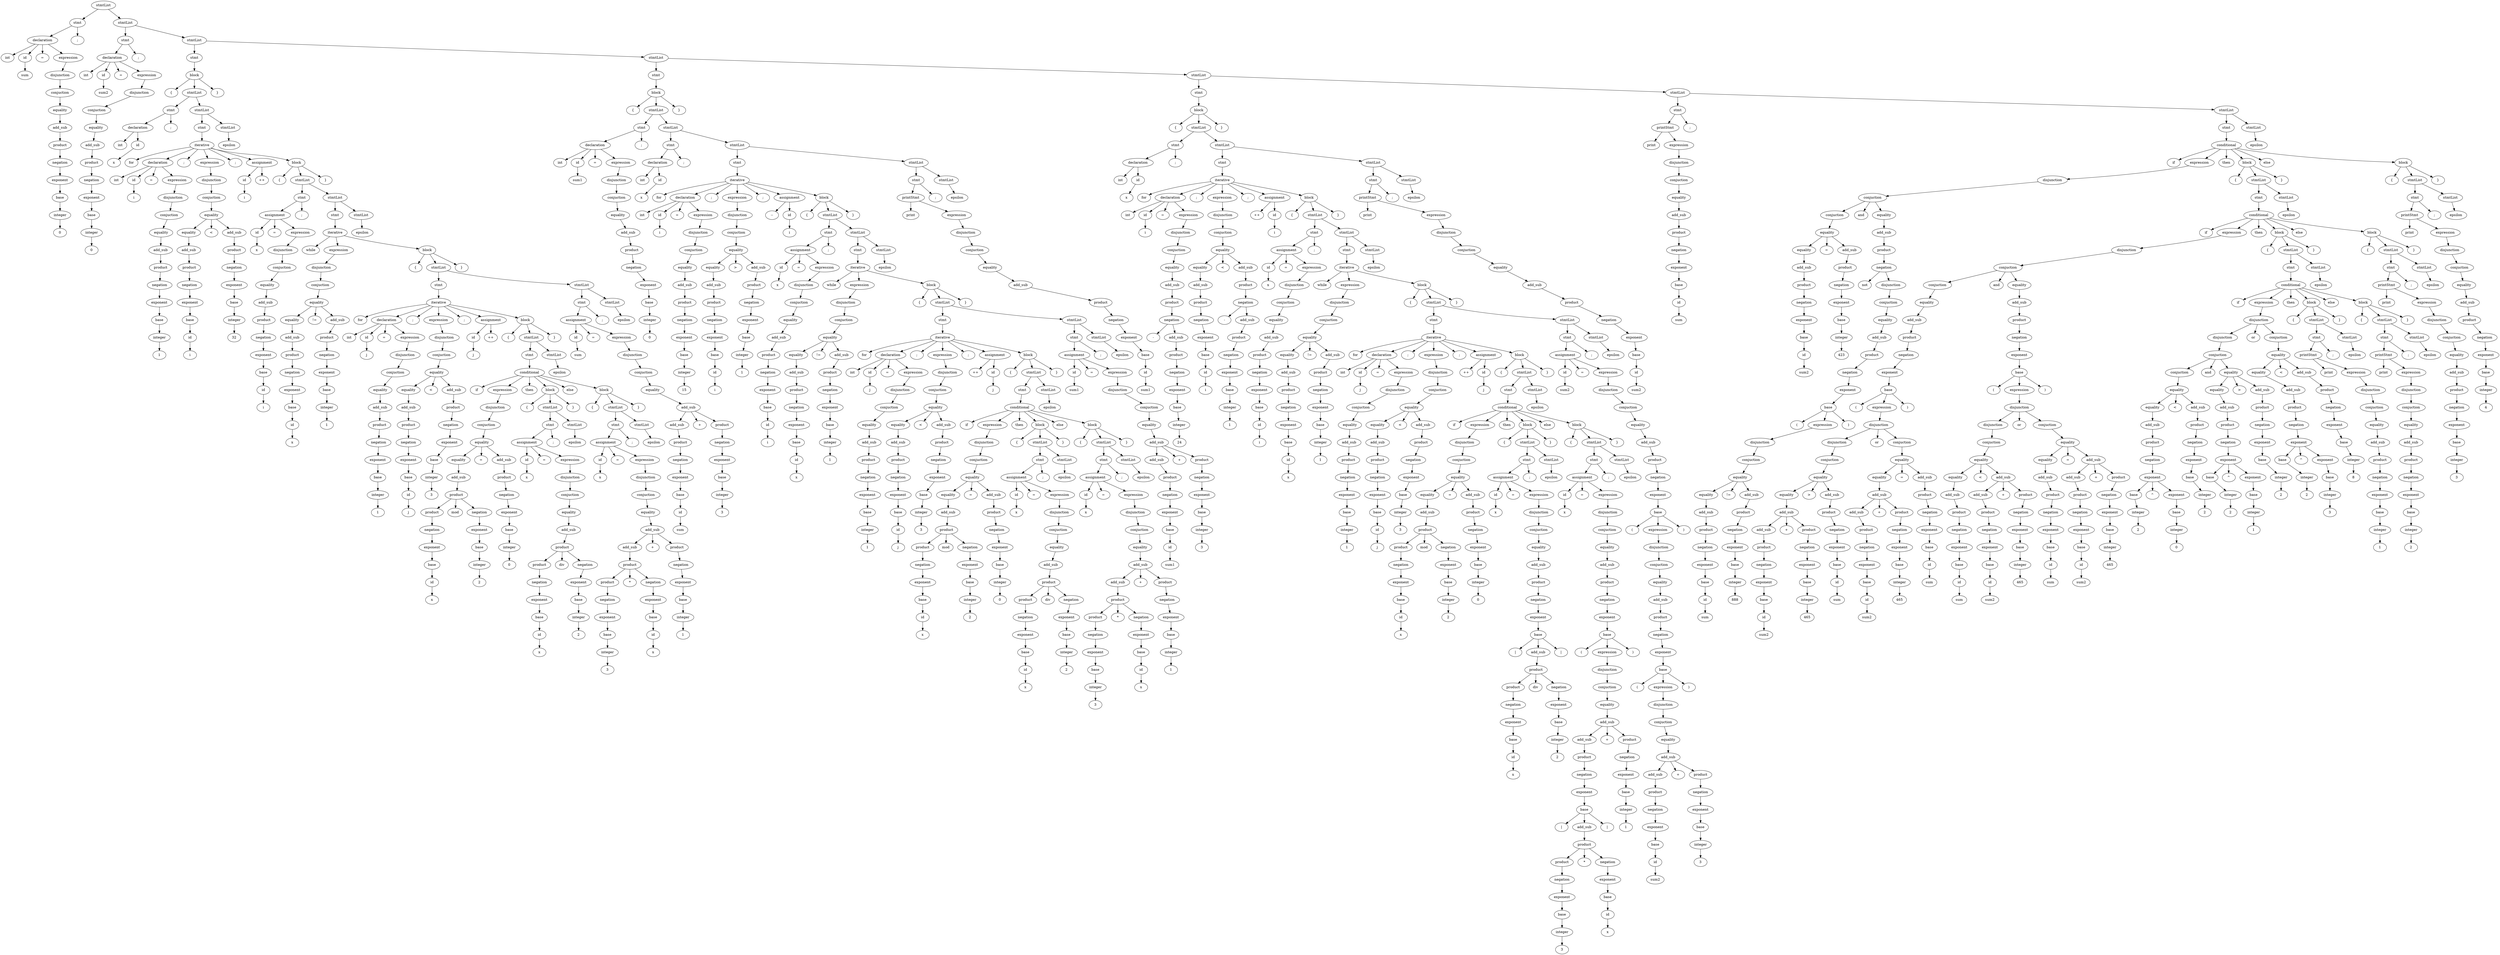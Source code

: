 
digraph "three_x_plus_1"
{
struct1 [label="stmtList"]
struct2 [label="stmt"]
struct3 [label="declaration"]
struct4 [label="int"]
struct3->struct4
struct5 [label="id"]
struct6 [label="sum"]
struct5->struct6
struct3->struct5
struct7 [label="="]
struct3->struct7
struct8 [label="expression"]
struct9 [label="disjunction"]
struct10 [label="conjuction"]
struct11 [label="equality"]
struct12 [label="add_sub"]
struct13 [label="product"]
struct14 [label="negation"]
struct15 [label="exponent"]
struct16 [label="base"]
struct17 [label="integer"]
struct18 [label="0"]
struct17->struct18
struct16->struct17
struct15->struct16
struct14->struct15
struct13->struct14
struct12->struct13
struct11->struct12
struct10->struct11
struct9->struct10
struct8->struct9
struct3->struct8
struct2->struct3
struct19 [label=";"]
struct2->struct19
struct1->struct2
struct20 [label="stmtList"]
struct21 [label="stmt"]
struct22 [label="declaration"]
struct23 [label="int"]
struct22->struct23
struct24 [label="id"]
struct25 [label="sum2"]
struct24->struct25
struct22->struct24
struct26 [label="="]
struct22->struct26
struct27 [label="expression"]
struct28 [label="disjunction"]
struct29 [label="conjuction"]
struct30 [label="equality"]
struct31 [label="add_sub"]
struct32 [label="product"]
struct33 [label="negation"]
struct34 [label="exponent"]
struct35 [label="base"]
struct36 [label="integer"]
struct37 [label="0"]
struct36->struct37
struct35->struct36
struct34->struct35
struct33->struct34
struct32->struct33
struct31->struct32
struct30->struct31
struct29->struct30
struct28->struct29
struct27->struct28
struct22->struct27
struct21->struct22
struct38 [label=";"]
struct21->struct38
struct20->struct21
struct39 [label="stmtList"]
struct40 [label="stmt"]
struct41 [label="block"]
struct42 [label="{"]
struct41->struct42
struct43 [label="stmtList"]
struct44 [label="stmt"]
struct45 [label="declaration"]
struct46 [label="int"]
struct45->struct46
struct47 [label="id"]
struct48 [label="x"]
struct47->struct48
struct45->struct47
struct44->struct45
struct49 [label=";"]
struct44->struct49
struct43->struct44
struct50 [label="stmtList"]
struct51 [label="stmt"]
struct52 [label="iterative"]
struct53 [label="for"]
struct52->struct53
struct54 [label="declaration"]
struct55 [label="int"]
struct54->struct55
struct56 [label="id"]
struct57 [label="i"]
struct56->struct57
struct54->struct56
struct58 [label="="]
struct54->struct58
struct59 [label="expression"]
struct60 [label="disjunction"]
struct61 [label="conjuction"]
struct62 [label="equality"]
struct63 [label="add_sub"]
struct64 [label="product"]
struct65 [label="negation"]
struct66 [label="exponent"]
struct67 [label="base"]
struct68 [label="integer"]
struct69 [label="1"]
struct68->struct69
struct67->struct68
struct66->struct67
struct65->struct66
struct64->struct65
struct63->struct64
struct62->struct63
struct61->struct62
struct60->struct61
struct59->struct60
struct54->struct59
struct52->struct54
struct70 [label=";"]
struct52->struct70
struct71 [label="expression"]
struct72 [label="disjunction"]
struct73 [label="conjuction"]
struct74 [label="equality"]
struct75 [label="equality"]
struct76 [label="add_sub"]
struct77 [label="product"]
struct78 [label="negation"]
struct79 [label="exponent"]
struct80 [label="base"]
struct81 [label="id"]
struct82 [label="i"]
struct81->struct82
struct80->struct81
struct79->struct80
struct78->struct79
struct77->struct78
struct76->struct77
struct75->struct76
struct74->struct75
struct83 [label="<"]
struct74->struct83
struct84 [label="add_sub"]
struct85 [label="product"]
struct86 [label="negation"]
struct87 [label="exponent"]
struct88 [label="base"]
struct89 [label="integer"]
struct90 [label="32"]
struct89->struct90
struct88->struct89
struct87->struct88
struct86->struct87
struct85->struct86
struct84->struct85
struct74->struct84
struct73->struct74
struct72->struct73
struct71->struct72
struct52->struct71
struct91 [label=";"]
struct52->struct91
struct92 [label="assignment"]
struct93 [label="id"]
struct94 [label="i"]
struct93->struct94
struct92->struct93
struct95 [label="++"]
struct92->struct95
struct52->struct92
struct96 [label="block"]
struct97 [label="{"]
struct96->struct97
struct98 [label="stmtList"]
struct99 [label="stmt"]
struct100 [label="assignment"]
struct101 [label="id"]
struct102 [label="x"]
struct101->struct102
struct100->struct101
struct103 [label="="]
struct100->struct103
struct104 [label="expression"]
struct105 [label="disjunction"]
struct106 [label="conjuction"]
struct107 [label="equality"]
struct108 [label="add_sub"]
struct109 [label="product"]
struct110 [label="negation"]
struct111 [label="exponent"]
struct112 [label="base"]
struct113 [label="id"]
struct114 [label="i"]
struct113->struct114
struct112->struct113
struct111->struct112
struct110->struct111
struct109->struct110
struct108->struct109
struct107->struct108
struct106->struct107
struct105->struct106
struct104->struct105
struct100->struct104
struct99->struct100
struct115 [label=";"]
struct99->struct115
struct98->struct99
struct116 [label="stmtList"]
struct117 [label="stmt"]
struct118 [label="iterative"]
struct119 [label="while"]
struct118->struct119
struct120 [label="expression"]
struct121 [label="disjunction"]
struct122 [label="conjuction"]
struct123 [label="equality"]
struct124 [label="equality"]
struct125 [label="add_sub"]
struct126 [label="product"]
struct127 [label="negation"]
struct128 [label="exponent"]
struct129 [label="base"]
struct130 [label="id"]
struct131 [label="x"]
struct130->struct131
struct129->struct130
struct128->struct129
struct127->struct128
struct126->struct127
struct125->struct126
struct124->struct125
struct123->struct124
struct132 [label="!="]
struct123->struct132
struct133 [label="add_sub"]
struct134 [label="product"]
struct135 [label="negation"]
struct136 [label="exponent"]
struct137 [label="base"]
struct138 [label="integer"]
struct139 [label="1"]
struct138->struct139
struct137->struct138
struct136->struct137
struct135->struct136
struct134->struct135
struct133->struct134
struct123->struct133
struct122->struct123
struct121->struct122
struct120->struct121
struct118->struct120
struct140 [label="block"]
struct141 [label="{"]
struct140->struct141
struct142 [label="stmtList"]
struct143 [label="stmt"]
struct144 [label="iterative"]
struct145 [label="for"]
struct144->struct145
struct146 [label="declaration"]
struct147 [label="int"]
struct146->struct147
struct148 [label="id"]
struct149 [label="j"]
struct148->struct149
struct146->struct148
struct150 [label="="]
struct146->struct150
struct151 [label="expression"]
struct152 [label="disjunction"]
struct153 [label="conjuction"]
struct154 [label="equality"]
struct155 [label="add_sub"]
struct156 [label="product"]
struct157 [label="negation"]
struct158 [label="exponent"]
struct159 [label="base"]
struct160 [label="integer"]
struct161 [label="1"]
struct160->struct161
struct159->struct160
struct158->struct159
struct157->struct158
struct156->struct157
struct155->struct156
struct154->struct155
struct153->struct154
struct152->struct153
struct151->struct152
struct146->struct151
struct144->struct146
struct162 [label=";"]
struct144->struct162
struct163 [label="expression"]
struct164 [label="disjunction"]
struct165 [label="conjuction"]
struct166 [label="equality"]
struct167 [label="equality"]
struct168 [label="add_sub"]
struct169 [label="product"]
struct170 [label="negation"]
struct171 [label="exponent"]
struct172 [label="base"]
struct173 [label="id"]
struct174 [label="j"]
struct173->struct174
struct172->struct173
struct171->struct172
struct170->struct171
struct169->struct170
struct168->struct169
struct167->struct168
struct166->struct167
struct175 [label="<"]
struct166->struct175
struct176 [label="add_sub"]
struct177 [label="product"]
struct178 [label="negation"]
struct179 [label="exponent"]
struct180 [label="base"]
struct181 [label="integer"]
struct182 [label="3"]
struct181->struct182
struct180->struct181
struct179->struct180
struct178->struct179
struct177->struct178
struct176->struct177
struct166->struct176
struct165->struct166
struct164->struct165
struct163->struct164
struct144->struct163
struct183 [label=";"]
struct144->struct183
struct184 [label="assignment"]
struct185 [label="id"]
struct186 [label="j"]
struct185->struct186
struct184->struct185
struct187 [label="++"]
struct184->struct187
struct144->struct184
struct188 [label="block"]
struct189 [label="{"]
struct188->struct189
struct190 [label="stmtList"]
struct191 [label="stmt"]
struct192 [label="conditional"]
struct193 [label="if"]
struct192->struct193
struct194 [label="expression"]
struct195 [label="disjunction"]
struct196 [label="conjuction"]
struct197 [label="equality"]
struct198 [label="equality"]
struct199 [label="add_sub"]
struct200 [label="product"]
struct201 [label="product"]
struct202 [label="negation"]
struct203 [label="exponent"]
struct204 [label="base"]
struct205 [label="id"]
struct206 [label="x"]
struct205->struct206
struct204->struct205
struct203->struct204
struct202->struct203
struct201->struct202
struct200->struct201
struct207 [label="mod"]
struct200->struct207
struct208 [label="negation"]
struct209 [label="exponent"]
struct210 [label="base"]
struct211 [label="integer"]
struct212 [label="2"]
struct211->struct212
struct210->struct211
struct209->struct210
struct208->struct209
struct200->struct208
struct199->struct200
struct198->struct199
struct197->struct198
struct213 [label="="]
struct197->struct213
struct214 [label="add_sub"]
struct215 [label="product"]
struct216 [label="negation"]
struct217 [label="exponent"]
struct218 [label="base"]
struct219 [label="integer"]
struct220 [label="0"]
struct219->struct220
struct218->struct219
struct217->struct218
struct216->struct217
struct215->struct216
struct214->struct215
struct197->struct214
struct196->struct197
struct195->struct196
struct194->struct195
struct192->struct194
struct221 [label="then"]
struct192->struct221
struct222 [label="block"]
struct223 [label="{"]
struct222->struct223
struct224 [label="stmtList"]
struct225 [label="stmt"]
struct226 [label="assignment"]
struct227 [label="id"]
struct228 [label="x"]
struct227->struct228
struct226->struct227
struct229 [label="="]
struct226->struct229
struct230 [label="expression"]
struct231 [label="disjunction"]
struct232 [label="conjuction"]
struct233 [label="equality"]
struct234 [label="add_sub"]
struct235 [label="product"]
struct236 [label="product"]
struct237 [label="negation"]
struct238 [label="exponent"]
struct239 [label="base"]
struct240 [label="id"]
struct241 [label="x"]
struct240->struct241
struct239->struct240
struct238->struct239
struct237->struct238
struct236->struct237
struct235->struct236
struct242 [label="div"]
struct235->struct242
struct243 [label="negation"]
struct244 [label="exponent"]
struct245 [label="base"]
struct246 [label="integer"]
struct247 [label="2"]
struct246->struct247
struct245->struct246
struct244->struct245
struct243->struct244
struct235->struct243
struct234->struct235
struct233->struct234
struct232->struct233
struct231->struct232
struct230->struct231
struct226->struct230
struct225->struct226
struct248 [label=";"]
struct225->struct248
struct224->struct225
struct249 [label="stmtList"]
struct250 [label="epsilon"]
struct249->struct250
struct224->struct249
struct222->struct224
struct251 [label="}"]
struct222->struct251
struct192->struct222
struct252 [label="else"]
struct192->struct252
struct253 [label="block"]
struct254 [label="{"]
struct253->struct254
struct255 [label="stmtList"]
struct256 [label="stmt"]
struct257 [label="assignment"]
struct258 [label="id"]
struct259 [label="x"]
struct258->struct259
struct257->struct258
struct260 [label="="]
struct257->struct260
struct261 [label="expression"]
struct262 [label="disjunction"]
struct263 [label="conjuction"]
struct264 [label="equality"]
struct265 [label="add_sub"]
struct266 [label="add_sub"]
struct267 [label="product"]
struct268 [label="product"]
struct269 [label="negation"]
struct270 [label="exponent"]
struct271 [label="base"]
struct272 [label="integer"]
struct273 [label="3"]
struct272->struct273
struct271->struct272
struct270->struct271
struct269->struct270
struct268->struct269
struct267->struct268
struct274 [label="*"]
struct267->struct274
struct275 [label="negation"]
struct276 [label="exponent"]
struct277 [label="base"]
struct278 [label="id"]
struct279 [label="x"]
struct278->struct279
struct277->struct278
struct276->struct277
struct275->struct276
struct267->struct275
struct266->struct267
struct265->struct266
struct280 [label="+"]
struct265->struct280
struct281 [label="product"]
struct282 [label="negation"]
struct283 [label="exponent"]
struct284 [label="base"]
struct285 [label="integer"]
struct286 [label="1"]
struct285->struct286
struct284->struct285
struct283->struct284
struct282->struct283
struct281->struct282
struct265->struct281
struct264->struct265
struct263->struct264
struct262->struct263
struct261->struct262
struct257->struct261
struct256->struct257
struct287 [label=";"]
struct256->struct287
struct255->struct256
struct288 [label="stmtList"]
struct289 [label="epsilon"]
struct288->struct289
struct255->struct288
struct253->struct255
struct290 [label="}"]
struct253->struct290
struct192->struct253
struct191->struct192
struct190->struct191
struct291 [label="stmtList"]
struct292 [label="epsilon"]
struct291->struct292
struct190->struct291
struct188->struct190
struct293 [label="}"]
struct188->struct293
struct144->struct188
struct143->struct144
struct142->struct143
struct294 [label="stmtList"]
struct295 [label="stmt"]
struct296 [label="assignment"]
struct297 [label="id"]
struct298 [label="sum"]
struct297->struct298
struct296->struct297
struct299 [label="="]
struct296->struct299
struct300 [label="expression"]
struct301 [label="disjunction"]
struct302 [label="conjuction"]
struct303 [label="equality"]
struct304 [label="add_sub"]
struct305 [label="add_sub"]
struct306 [label="product"]
struct307 [label="negation"]
struct308 [label="exponent"]
struct309 [label="base"]
struct310 [label="id"]
struct311 [label="sum"]
struct310->struct311
struct309->struct310
struct308->struct309
struct307->struct308
struct306->struct307
struct305->struct306
struct304->struct305
struct312 [label="+"]
struct304->struct312
struct313 [label="product"]
struct314 [label="negation"]
struct315 [label="exponent"]
struct316 [label="base"]
struct317 [label="integer"]
struct318 [label="3"]
struct317->struct318
struct316->struct317
struct315->struct316
struct314->struct315
struct313->struct314
struct304->struct313
struct303->struct304
struct302->struct303
struct301->struct302
struct300->struct301
struct296->struct300
struct295->struct296
struct319 [label=";"]
struct295->struct319
struct294->struct295
struct320 [label="stmtList"]
struct321 [label="epsilon"]
struct320->struct321
struct294->struct320
struct142->struct294
struct140->struct142
struct322 [label="}"]
struct140->struct322
struct118->struct140
struct117->struct118
struct116->struct117
struct323 [label="stmtList"]
struct324 [label="epsilon"]
struct323->struct324
struct116->struct323
struct98->struct116
struct96->struct98
struct325 [label="}"]
struct96->struct325
struct52->struct96
struct51->struct52
struct50->struct51
struct326 [label="stmtList"]
struct327 [label="epsilon"]
struct326->struct327
struct50->struct326
struct43->struct50
struct41->struct43
struct328 [label="}"]
struct41->struct328
struct40->struct41
struct39->struct40
struct329 [label="stmtList"]
struct330 [label="stmt"]
struct331 [label="block"]
struct332 [label="{"]
struct331->struct332
struct333 [label="stmtList"]
struct334 [label="stmt"]
struct335 [label="declaration"]
struct336 [label="int"]
struct335->struct336
struct337 [label="id"]
struct338 [label="sum1"]
struct337->struct338
struct335->struct337
struct339 [label="="]
struct335->struct339
struct340 [label="expression"]
struct341 [label="disjunction"]
struct342 [label="conjuction"]
struct343 [label="equality"]
struct344 [label="add_sub"]
struct345 [label="product"]
struct346 [label="negation"]
struct347 [label="exponent"]
struct348 [label="base"]
struct349 [label="integer"]
struct350 [label="0"]
struct349->struct350
struct348->struct349
struct347->struct348
struct346->struct347
struct345->struct346
struct344->struct345
struct343->struct344
struct342->struct343
struct341->struct342
struct340->struct341
struct335->struct340
struct334->struct335
struct351 [label=";"]
struct334->struct351
struct333->struct334
struct352 [label="stmtList"]
struct353 [label="stmt"]
struct354 [label="declaration"]
struct355 [label="int"]
struct354->struct355
struct356 [label="id"]
struct357 [label="x"]
struct356->struct357
struct354->struct356
struct353->struct354
struct358 [label=";"]
struct353->struct358
struct352->struct353
struct359 [label="stmtList"]
struct360 [label="stmt"]
struct361 [label="iterative"]
struct362 [label="for"]
struct361->struct362
struct363 [label="declaration"]
struct364 [label="int"]
struct363->struct364
struct365 [label="id"]
struct366 [label="i"]
struct365->struct366
struct363->struct365
struct367 [label="="]
struct363->struct367
struct368 [label="expression"]
struct369 [label="disjunction"]
struct370 [label="conjuction"]
struct371 [label="equality"]
struct372 [label="add_sub"]
struct373 [label="product"]
struct374 [label="negation"]
struct375 [label="exponent"]
struct376 [label="base"]
struct377 [label="integer"]
struct378 [label="15"]
struct377->struct378
struct376->struct377
struct375->struct376
struct374->struct375
struct373->struct374
struct372->struct373
struct371->struct372
struct370->struct371
struct369->struct370
struct368->struct369
struct363->struct368
struct361->struct363
struct379 [label=";"]
struct361->struct379
struct380 [label="expression"]
struct381 [label="disjunction"]
struct382 [label="conjuction"]
struct383 [label="equality"]
struct384 [label="equality"]
struct385 [label="add_sub"]
struct386 [label="product"]
struct387 [label="negation"]
struct388 [label="exponent"]
struct389 [label="base"]
struct390 [label="id"]
struct391 [label="i"]
struct390->struct391
struct389->struct390
struct388->struct389
struct387->struct388
struct386->struct387
struct385->struct386
struct384->struct385
struct383->struct384
struct392 [label=">"]
struct383->struct392
struct393 [label="add_sub"]
struct394 [label="product"]
struct395 [label="negation"]
struct396 [label="exponent"]
struct397 [label="base"]
struct398 [label="integer"]
struct399 [label="1"]
struct398->struct399
struct397->struct398
struct396->struct397
struct395->struct396
struct394->struct395
struct393->struct394
struct383->struct393
struct382->struct383
struct381->struct382
struct380->struct381
struct361->struct380
struct400 [label=";"]
struct361->struct400
struct401 [label="assignment"]
struct402 [label="--"]
struct401->struct402
struct403 [label="id"]
struct404 [label="i"]
struct403->struct404
struct401->struct403
struct361->struct401
struct405 [label="block"]
struct406 [label="{"]
struct405->struct406
struct407 [label="stmtList"]
struct408 [label="stmt"]
struct409 [label="assignment"]
struct410 [label="id"]
struct411 [label="x"]
struct410->struct411
struct409->struct410
struct412 [label="="]
struct409->struct412
struct413 [label="expression"]
struct414 [label="disjunction"]
struct415 [label="conjuction"]
struct416 [label="equality"]
struct417 [label="add_sub"]
struct418 [label="product"]
struct419 [label="negation"]
struct420 [label="exponent"]
struct421 [label="base"]
struct422 [label="id"]
struct423 [label="i"]
struct422->struct423
struct421->struct422
struct420->struct421
struct419->struct420
struct418->struct419
struct417->struct418
struct416->struct417
struct415->struct416
struct414->struct415
struct413->struct414
struct409->struct413
struct408->struct409
struct424 [label=";"]
struct408->struct424
struct407->struct408
struct425 [label="stmtList"]
struct426 [label="stmt"]
struct427 [label="iterative"]
struct428 [label="while"]
struct427->struct428
struct429 [label="expression"]
struct430 [label="disjunction"]
struct431 [label="conjuction"]
struct432 [label="equality"]
struct433 [label="equality"]
struct434 [label="add_sub"]
struct435 [label="product"]
struct436 [label="negation"]
struct437 [label="exponent"]
struct438 [label="base"]
struct439 [label="id"]
struct440 [label="x"]
struct439->struct440
struct438->struct439
struct437->struct438
struct436->struct437
struct435->struct436
struct434->struct435
struct433->struct434
struct432->struct433
struct441 [label="!="]
struct432->struct441
struct442 [label="add_sub"]
struct443 [label="product"]
struct444 [label="negation"]
struct445 [label="exponent"]
struct446 [label="base"]
struct447 [label="integer"]
struct448 [label="1"]
struct447->struct448
struct446->struct447
struct445->struct446
struct444->struct445
struct443->struct444
struct442->struct443
struct432->struct442
struct431->struct432
struct430->struct431
struct429->struct430
struct427->struct429
struct449 [label="block"]
struct450 [label="{"]
struct449->struct450
struct451 [label="stmtList"]
struct452 [label="stmt"]
struct453 [label="iterative"]
struct454 [label="for"]
struct453->struct454
struct455 [label="declaration"]
struct456 [label="int"]
struct455->struct456
struct457 [label="id"]
struct458 [label="j"]
struct457->struct458
struct455->struct457
struct459 [label="="]
struct455->struct459
struct460 [label="expression"]
struct461 [label="disjunction"]
struct462 [label="conjuction"]
struct463 [label="equality"]
struct464 [label="add_sub"]
struct465 [label="product"]
struct466 [label="negation"]
struct467 [label="exponent"]
struct468 [label="base"]
struct469 [label="integer"]
struct470 [label="1"]
struct469->struct470
struct468->struct469
struct467->struct468
struct466->struct467
struct465->struct466
struct464->struct465
struct463->struct464
struct462->struct463
struct461->struct462
struct460->struct461
struct455->struct460
struct453->struct455
struct471 [label=";"]
struct453->struct471
struct472 [label="expression"]
struct473 [label="disjunction"]
struct474 [label="conjuction"]
struct475 [label="equality"]
struct476 [label="equality"]
struct477 [label="add_sub"]
struct478 [label="product"]
struct479 [label="negation"]
struct480 [label="exponent"]
struct481 [label="base"]
struct482 [label="id"]
struct483 [label="j"]
struct482->struct483
struct481->struct482
struct480->struct481
struct479->struct480
struct478->struct479
struct477->struct478
struct476->struct477
struct475->struct476
struct484 [label="<"]
struct475->struct484
struct485 [label="add_sub"]
struct486 [label="product"]
struct487 [label="negation"]
struct488 [label="exponent"]
struct489 [label="base"]
struct490 [label="integer"]
struct491 [label="3"]
struct490->struct491
struct489->struct490
struct488->struct489
struct487->struct488
struct486->struct487
struct485->struct486
struct475->struct485
struct474->struct475
struct473->struct474
struct472->struct473
struct453->struct472
struct492 [label=";"]
struct453->struct492
struct493 [label="assignment"]
struct494 [label="++"]
struct493->struct494
struct495 [label="id"]
struct496 [label="j"]
struct495->struct496
struct493->struct495
struct453->struct493
struct497 [label="block"]
struct498 [label="{"]
struct497->struct498
struct499 [label="stmtList"]
struct500 [label="stmt"]
struct501 [label="conditional"]
struct502 [label="if"]
struct501->struct502
struct503 [label="expression"]
struct504 [label="disjunction"]
struct505 [label="conjuction"]
struct506 [label="equality"]
struct507 [label="equality"]
struct508 [label="add_sub"]
struct509 [label="product"]
struct510 [label="product"]
struct511 [label="negation"]
struct512 [label="exponent"]
struct513 [label="base"]
struct514 [label="id"]
struct515 [label="x"]
struct514->struct515
struct513->struct514
struct512->struct513
struct511->struct512
struct510->struct511
struct509->struct510
struct516 [label="mod"]
struct509->struct516
struct517 [label="negation"]
struct518 [label="exponent"]
struct519 [label="base"]
struct520 [label="integer"]
struct521 [label="2"]
struct520->struct521
struct519->struct520
struct518->struct519
struct517->struct518
struct509->struct517
struct508->struct509
struct507->struct508
struct506->struct507
struct522 [label="="]
struct506->struct522
struct523 [label="add_sub"]
struct524 [label="product"]
struct525 [label="negation"]
struct526 [label="exponent"]
struct527 [label="base"]
struct528 [label="integer"]
struct529 [label="0"]
struct528->struct529
struct527->struct528
struct526->struct527
struct525->struct526
struct524->struct525
struct523->struct524
struct506->struct523
struct505->struct506
struct504->struct505
struct503->struct504
struct501->struct503
struct530 [label="then"]
struct501->struct530
struct531 [label="block"]
struct532 [label="{"]
struct531->struct532
struct533 [label="stmtList"]
struct534 [label="stmt"]
struct535 [label="assignment"]
struct536 [label="id"]
struct537 [label="x"]
struct536->struct537
struct535->struct536
struct538 [label="="]
struct535->struct538
struct539 [label="expression"]
struct540 [label="disjunction"]
struct541 [label="conjuction"]
struct542 [label="equality"]
struct543 [label="add_sub"]
struct544 [label="product"]
struct545 [label="product"]
struct546 [label="negation"]
struct547 [label="exponent"]
struct548 [label="base"]
struct549 [label="id"]
struct550 [label="x"]
struct549->struct550
struct548->struct549
struct547->struct548
struct546->struct547
struct545->struct546
struct544->struct545
struct551 [label="div"]
struct544->struct551
struct552 [label="negation"]
struct553 [label="exponent"]
struct554 [label="base"]
struct555 [label="integer"]
struct556 [label="2"]
struct555->struct556
struct554->struct555
struct553->struct554
struct552->struct553
struct544->struct552
struct543->struct544
struct542->struct543
struct541->struct542
struct540->struct541
struct539->struct540
struct535->struct539
struct534->struct535
struct557 [label=";"]
struct534->struct557
struct533->struct534
struct558 [label="stmtList"]
struct559 [label="epsilon"]
struct558->struct559
struct533->struct558
struct531->struct533
struct560 [label="}"]
struct531->struct560
struct501->struct531
struct561 [label="else"]
struct501->struct561
struct562 [label="block"]
struct563 [label="{"]
struct562->struct563
struct564 [label="stmtList"]
struct565 [label="stmt"]
struct566 [label="assignment"]
struct567 [label="id"]
struct568 [label="x"]
struct567->struct568
struct566->struct567
struct569 [label="="]
struct566->struct569
struct570 [label="expression"]
struct571 [label="disjunction"]
struct572 [label="conjuction"]
struct573 [label="equality"]
struct574 [label="add_sub"]
struct575 [label="add_sub"]
struct576 [label="product"]
struct577 [label="product"]
struct578 [label="negation"]
struct579 [label="exponent"]
struct580 [label="base"]
struct581 [label="integer"]
struct582 [label="3"]
struct581->struct582
struct580->struct581
struct579->struct580
struct578->struct579
struct577->struct578
struct576->struct577
struct583 [label="*"]
struct576->struct583
struct584 [label="negation"]
struct585 [label="exponent"]
struct586 [label="base"]
struct587 [label="id"]
struct588 [label="x"]
struct587->struct588
struct586->struct587
struct585->struct586
struct584->struct585
struct576->struct584
struct575->struct576
struct574->struct575
struct589 [label="+"]
struct574->struct589
struct590 [label="product"]
struct591 [label="negation"]
struct592 [label="exponent"]
struct593 [label="base"]
struct594 [label="integer"]
struct595 [label="1"]
struct594->struct595
struct593->struct594
struct592->struct593
struct591->struct592
struct590->struct591
struct574->struct590
struct573->struct574
struct572->struct573
struct571->struct572
struct570->struct571
struct566->struct570
struct565->struct566
struct596 [label=";"]
struct565->struct596
struct564->struct565
struct597 [label="stmtList"]
struct598 [label="epsilon"]
struct597->struct598
struct564->struct597
struct562->struct564
struct599 [label="}"]
struct562->struct599
struct501->struct562
struct500->struct501
struct499->struct500
struct600 [label="stmtList"]
struct601 [label="epsilon"]
struct600->struct601
struct499->struct600
struct497->struct499
struct602 [label="}"]
struct497->struct602
struct453->struct497
struct452->struct453
struct451->struct452
struct603 [label="stmtList"]
struct604 [label="stmt"]
struct605 [label="assignment"]
struct606 [label="id"]
struct607 [label="sum1"]
struct606->struct607
struct605->struct606
struct608 [label="="]
struct605->struct608
struct609 [label="expression"]
struct610 [label="disjunction"]
struct611 [label="conjuction"]
struct612 [label="equality"]
struct613 [label="add_sub"]
struct614 [label="add_sub"]
struct615 [label="product"]
struct616 [label="negation"]
struct617 [label="exponent"]
struct618 [label="base"]
struct619 [label="id"]
struct620 [label="sum1"]
struct619->struct620
struct618->struct619
struct617->struct618
struct616->struct617
struct615->struct616
struct614->struct615
struct613->struct614
struct621 [label="+"]
struct613->struct621
struct622 [label="product"]
struct623 [label="negation"]
struct624 [label="exponent"]
struct625 [label="base"]
struct626 [label="integer"]
struct627 [label="3"]
struct626->struct627
struct625->struct626
struct624->struct625
struct623->struct624
struct622->struct623
struct613->struct622
struct612->struct613
struct611->struct612
struct610->struct611
struct609->struct610
struct605->struct609
struct604->struct605
struct628 [label=";"]
struct604->struct628
struct603->struct604
struct629 [label="stmtList"]
struct630 [label="epsilon"]
struct629->struct630
struct603->struct629
struct451->struct603
struct449->struct451
struct631 [label="}"]
struct449->struct631
struct427->struct449
struct426->struct427
struct425->struct426
struct632 [label="stmtList"]
struct633 [label="epsilon"]
struct632->struct633
struct425->struct632
struct407->struct425
struct405->struct407
struct634 [label="}"]
struct405->struct634
struct361->struct405
struct360->struct361
struct359->struct360
struct635 [label="stmtList"]
struct636 [label="stmt"]
struct637 [label="printStmt"]
struct638 [label="print"]
struct637->struct638
struct639 [label="expression"]
struct640 [label="disjunction"]
struct641 [label="conjuction"]
struct642 [label="equality"]
struct643 [label="add_sub"]
struct644 [label="product"]
struct645 [label="negation"]
struct646 [label="exponent"]
struct647 [label="base"]
struct648 [label="id"]
struct649 [label="sum1"]
struct648->struct649
struct647->struct648
struct646->struct647
struct645->struct646
struct644->struct645
struct643->struct644
struct642->struct643
struct641->struct642
struct640->struct641
struct639->struct640
struct637->struct639
struct636->struct637
struct650 [label=";"]
struct636->struct650
struct635->struct636
struct651 [label="stmtList"]
struct652 [label="epsilon"]
struct651->struct652
struct635->struct651
struct359->struct635
struct352->struct359
struct333->struct352
struct331->struct333
struct653 [label="}"]
struct331->struct653
struct330->struct331
struct329->struct330
struct654 [label="stmtList"]
struct655 [label="stmt"]
struct656 [label="block"]
struct657 [label="{"]
struct656->struct657
struct658 [label="stmtList"]
struct659 [label="stmt"]
struct660 [label="declaration"]
struct661 [label="int"]
struct660->struct661
struct662 [label="id"]
struct663 [label="x"]
struct662->struct663
struct660->struct662
struct659->struct660
struct664 [label=";"]
struct659->struct664
struct658->struct659
struct665 [label="stmtList"]
struct666 [label="stmt"]
struct667 [label="iterative"]
struct668 [label="for"]
struct667->struct668
struct669 [label="declaration"]
struct670 [label="int"]
struct669->struct670
struct671 [label="id"]
struct672 [label="i"]
struct671->struct672
struct669->struct671
struct673 [label="="]
struct669->struct673
struct674 [label="expression"]
struct675 [label="disjunction"]
struct676 [label="conjuction"]
struct677 [label="equality"]
struct678 [label="add_sub"]
struct679 [label="product"]
struct680 [label="negation"]
struct681 [label="-"]
struct680->struct681
struct682 [label="add_sub"]
struct683 [label="product"]
struct684 [label="negation"]
struct685 [label="exponent"]
struct686 [label="base"]
struct687 [label="integer"]
struct688 [label="24"]
struct687->struct688
struct686->struct687
struct685->struct686
struct684->struct685
struct683->struct684
struct682->struct683
struct680->struct682
struct679->struct680
struct678->struct679
struct677->struct678
struct676->struct677
struct675->struct676
struct674->struct675
struct669->struct674
struct667->struct669
struct689 [label=";"]
struct667->struct689
struct690 [label="expression"]
struct691 [label="disjunction"]
struct692 [label="conjuction"]
struct693 [label="equality"]
struct694 [label="equality"]
struct695 [label="add_sub"]
struct696 [label="product"]
struct697 [label="negation"]
struct698 [label="exponent"]
struct699 [label="base"]
struct700 [label="id"]
struct701 [label="i"]
struct700->struct701
struct699->struct700
struct698->struct699
struct697->struct698
struct696->struct697
struct695->struct696
struct694->struct695
struct693->struct694
struct702 [label="<"]
struct693->struct702
struct703 [label="add_sub"]
struct704 [label="product"]
struct705 [label="negation"]
struct706 [label="-"]
struct705->struct706
struct707 [label="add_sub"]
struct708 [label="product"]
struct709 [label="negation"]
struct710 [label="exponent"]
struct711 [label="base"]
struct712 [label="integer"]
struct713 [label="1"]
struct712->struct713
struct711->struct712
struct710->struct711
struct709->struct710
struct708->struct709
struct707->struct708
struct705->struct707
struct704->struct705
struct703->struct704
struct693->struct703
struct692->struct693
struct691->struct692
struct690->struct691
struct667->struct690
struct714 [label=";"]
struct667->struct714
struct715 [label="assignment"]
struct716 [label="++"]
struct715->struct716
struct717 [label="id"]
struct718 [label="i"]
struct717->struct718
struct715->struct717
struct667->struct715
struct719 [label="block"]
struct720 [label="{"]
struct719->struct720
struct721 [label="stmtList"]
struct722 [label="stmt"]
struct723 [label="assignment"]
struct724 [label="id"]
struct725 [label="x"]
struct724->struct725
struct723->struct724
struct726 [label="="]
struct723->struct726
struct727 [label="expression"]
struct728 [label="disjunction"]
struct729 [label="conjuction"]
struct730 [label="equality"]
struct731 [label="add_sub"]
struct732 [label="product"]
struct733 [label="negation"]
struct734 [label="exponent"]
struct735 [label="base"]
struct736 [label="id"]
struct737 [label="i"]
struct736->struct737
struct735->struct736
struct734->struct735
struct733->struct734
struct732->struct733
struct731->struct732
struct730->struct731
struct729->struct730
struct728->struct729
struct727->struct728
struct723->struct727
struct722->struct723
struct738 [label=";"]
struct722->struct738
struct721->struct722
struct739 [label="stmtList"]
struct740 [label="stmt"]
struct741 [label="iterative"]
struct742 [label="while"]
struct741->struct742
struct743 [label="expression"]
struct744 [label="disjunction"]
struct745 [label="conjuction"]
struct746 [label="equality"]
struct747 [label="equality"]
struct748 [label="add_sub"]
struct749 [label="product"]
struct750 [label="negation"]
struct751 [label="exponent"]
struct752 [label="base"]
struct753 [label="id"]
struct754 [label="x"]
struct753->struct754
struct752->struct753
struct751->struct752
struct750->struct751
struct749->struct750
struct748->struct749
struct747->struct748
struct746->struct747
struct755 [label="!="]
struct746->struct755
struct756 [label="add_sub"]
struct757 [label="product"]
struct758 [label="negation"]
struct759 [label="exponent"]
struct760 [label="base"]
struct761 [label="integer"]
struct762 [label="1"]
struct761->struct762
struct760->struct761
struct759->struct760
struct758->struct759
struct757->struct758
struct756->struct757
struct746->struct756
struct745->struct746
struct744->struct745
struct743->struct744
struct741->struct743
struct763 [label="block"]
struct764 [label="{"]
struct763->struct764
struct765 [label="stmtList"]
struct766 [label="stmt"]
struct767 [label="iterative"]
struct768 [label="for"]
struct767->struct768
struct769 [label="declaration"]
struct770 [label="int"]
struct769->struct770
struct771 [label="id"]
struct772 [label="j"]
struct771->struct772
struct769->struct771
struct773 [label="="]
struct769->struct773
struct774 [label="expression"]
struct775 [label="disjunction"]
struct776 [label="conjuction"]
struct777 [label="equality"]
struct778 [label="add_sub"]
struct779 [label="product"]
struct780 [label="negation"]
struct781 [label="exponent"]
struct782 [label="base"]
struct783 [label="integer"]
struct784 [label="1"]
struct783->struct784
struct782->struct783
struct781->struct782
struct780->struct781
struct779->struct780
struct778->struct779
struct777->struct778
struct776->struct777
struct775->struct776
struct774->struct775
struct769->struct774
struct767->struct769
struct785 [label=";"]
struct767->struct785
struct786 [label="expression"]
struct787 [label="disjunction"]
struct788 [label="conjuction"]
struct789 [label="equality"]
struct790 [label="equality"]
struct791 [label="add_sub"]
struct792 [label="product"]
struct793 [label="negation"]
struct794 [label="exponent"]
struct795 [label="base"]
struct796 [label="id"]
struct797 [label="j"]
struct796->struct797
struct795->struct796
struct794->struct795
struct793->struct794
struct792->struct793
struct791->struct792
struct790->struct791
struct789->struct790
struct798 [label="<"]
struct789->struct798
struct799 [label="add_sub"]
struct800 [label="product"]
struct801 [label="negation"]
struct802 [label="exponent"]
struct803 [label="base"]
struct804 [label="integer"]
struct805 [label="3"]
struct804->struct805
struct803->struct804
struct802->struct803
struct801->struct802
struct800->struct801
struct799->struct800
struct789->struct799
struct788->struct789
struct787->struct788
struct786->struct787
struct767->struct786
struct806 [label=";"]
struct767->struct806
struct807 [label="assignment"]
struct808 [label="++"]
struct807->struct808
struct809 [label="id"]
struct810 [label="j"]
struct809->struct810
struct807->struct809
struct767->struct807
struct811 [label="block"]
struct812 [label="{"]
struct811->struct812
struct813 [label="stmtList"]
struct814 [label="stmt"]
struct815 [label="conditional"]
struct816 [label="if"]
struct815->struct816
struct817 [label="expression"]
struct818 [label="disjunction"]
struct819 [label="conjuction"]
struct820 [label="equality"]
struct821 [label="equality"]
struct822 [label="add_sub"]
struct823 [label="product"]
struct824 [label="product"]
struct825 [label="negation"]
struct826 [label="exponent"]
struct827 [label="base"]
struct828 [label="id"]
struct829 [label="x"]
struct828->struct829
struct827->struct828
struct826->struct827
struct825->struct826
struct824->struct825
struct823->struct824
struct830 [label="mod"]
struct823->struct830
struct831 [label="negation"]
struct832 [label="exponent"]
struct833 [label="base"]
struct834 [label="integer"]
struct835 [label="2"]
struct834->struct835
struct833->struct834
struct832->struct833
struct831->struct832
struct823->struct831
struct822->struct823
struct821->struct822
struct820->struct821
struct836 [label="="]
struct820->struct836
struct837 [label="add_sub"]
struct838 [label="product"]
struct839 [label="negation"]
struct840 [label="exponent"]
struct841 [label="base"]
struct842 [label="integer"]
struct843 [label="0"]
struct842->struct843
struct841->struct842
struct840->struct841
struct839->struct840
struct838->struct839
struct837->struct838
struct820->struct837
struct819->struct820
struct818->struct819
struct817->struct818
struct815->struct817
struct844 [label="then"]
struct815->struct844
struct845 [label="block"]
struct846 [label="{"]
struct845->struct846
struct847 [label="stmtList"]
struct848 [label="stmt"]
struct849 [label="assignment"]
struct850 [label="id"]
struct851 [label="x"]
struct850->struct851
struct849->struct850
struct852 [label="="]
struct849->struct852
struct853 [label="expression"]
struct854 [label="disjunction"]
struct855 [label="conjuction"]
struct856 [label="equality"]
struct857 [label="add_sub"]
struct858 [label="product"]
struct859 [label="negation"]
struct860 [label="exponent"]
struct861 [label="base"]
struct862 [label="|"]
struct861->struct862
struct863 [label="add_sub"]
struct864 [label="product"]
struct865 [label="product"]
struct866 [label="negation"]
struct867 [label="exponent"]
struct868 [label="base"]
struct869 [label="id"]
struct870 [label="x"]
struct869->struct870
struct868->struct869
struct867->struct868
struct866->struct867
struct865->struct866
struct864->struct865
struct871 [label="div"]
struct864->struct871
struct872 [label="negation"]
struct873 [label="exponent"]
struct874 [label="base"]
struct875 [label="integer"]
struct876 [label="2"]
struct875->struct876
struct874->struct875
struct873->struct874
struct872->struct873
struct864->struct872
struct863->struct864
struct861->struct863
struct877 [label="|"]
struct861->struct877
struct860->struct861
struct859->struct860
struct858->struct859
struct857->struct858
struct856->struct857
struct855->struct856
struct854->struct855
struct853->struct854
struct849->struct853
struct848->struct849
struct878 [label=";"]
struct848->struct878
struct847->struct848
struct879 [label="stmtList"]
struct880 [label="epsilon"]
struct879->struct880
struct847->struct879
struct845->struct847
struct881 [label="}"]
struct845->struct881
struct815->struct845
struct882 [label="else"]
struct815->struct882
struct883 [label="block"]
struct884 [label="{"]
struct883->struct884
struct885 [label="stmtList"]
struct886 [label="stmt"]
struct887 [label="assignment"]
struct888 [label="id"]
struct889 [label="x"]
struct888->struct889
struct887->struct888
struct890 [label="="]
struct887->struct890
struct891 [label="expression"]
struct892 [label="disjunction"]
struct893 [label="conjuction"]
struct894 [label="equality"]
struct895 [label="add_sub"]
struct896 [label="product"]
struct897 [label="negation"]
struct898 [label="exponent"]
struct899 [label="base"]
struct900 [label="("]
struct899->struct900
struct901 [label="expression"]
struct902 [label="disjunction"]
struct903 [label="conjuction"]
struct904 [label="equality"]
struct905 [label="add_sub"]
struct906 [label="add_sub"]
struct907 [label="product"]
struct908 [label="negation"]
struct909 [label="exponent"]
struct910 [label="base"]
struct911 [label="|"]
struct910->struct911
struct912 [label="add_sub"]
struct913 [label="product"]
struct914 [label="product"]
struct915 [label="negation"]
struct916 [label="exponent"]
struct917 [label="base"]
struct918 [label="integer"]
struct919 [label="3"]
struct918->struct919
struct917->struct918
struct916->struct917
struct915->struct916
struct914->struct915
struct913->struct914
struct920 [label="*"]
struct913->struct920
struct921 [label="negation"]
struct922 [label="exponent"]
struct923 [label="base"]
struct924 [label="id"]
struct925 [label="x"]
struct924->struct925
struct923->struct924
struct922->struct923
struct921->struct922
struct913->struct921
struct912->struct913
struct910->struct912
struct926 [label="|"]
struct910->struct926
struct909->struct910
struct908->struct909
struct907->struct908
struct906->struct907
struct905->struct906
struct927 [label="+"]
struct905->struct927
struct928 [label="product"]
struct929 [label="negation"]
struct930 [label="exponent"]
struct931 [label="base"]
struct932 [label="integer"]
struct933 [label="1"]
struct932->struct933
struct931->struct932
struct930->struct931
struct929->struct930
struct928->struct929
struct905->struct928
struct904->struct905
struct903->struct904
struct902->struct903
struct901->struct902
struct899->struct901
struct934 [label=")"]
struct899->struct934
struct898->struct899
struct897->struct898
struct896->struct897
struct895->struct896
struct894->struct895
struct893->struct894
struct892->struct893
struct891->struct892
struct887->struct891
struct886->struct887
struct935 [label=";"]
struct886->struct935
struct885->struct886
struct936 [label="stmtList"]
struct937 [label="epsilon"]
struct936->struct937
struct885->struct936
struct883->struct885
struct938 [label="}"]
struct883->struct938
struct815->struct883
struct814->struct815
struct813->struct814
struct939 [label="stmtList"]
struct940 [label="epsilon"]
struct939->struct940
struct813->struct939
struct811->struct813
struct941 [label="}"]
struct811->struct941
struct767->struct811
struct766->struct767
struct765->struct766
struct942 [label="stmtList"]
struct943 [label="stmt"]
struct944 [label="assignment"]
struct945 [label="id"]
struct946 [label="sum2"]
struct945->struct946
struct944->struct945
struct947 [label="="]
struct944->struct947
struct948 [label="expression"]
struct949 [label="disjunction"]
struct950 [label="conjuction"]
struct951 [label="equality"]
struct952 [label="add_sub"]
struct953 [label="product"]
struct954 [label="negation"]
struct955 [label="exponent"]
struct956 [label="base"]
struct957 [label="("]
struct956->struct957
struct958 [label="expression"]
struct959 [label="disjunction"]
struct960 [label="conjuction"]
struct961 [label="equality"]
struct962 [label="add_sub"]
struct963 [label="product"]
struct964 [label="negation"]
struct965 [label="exponent"]
struct966 [label="base"]
struct967 [label="("]
struct966->struct967
struct968 [label="expression"]
struct969 [label="disjunction"]
struct970 [label="conjuction"]
struct971 [label="equality"]
struct972 [label="add_sub"]
struct973 [label="add_sub"]
struct974 [label="product"]
struct975 [label="negation"]
struct976 [label="exponent"]
struct977 [label="base"]
struct978 [label="id"]
struct979 [label="sum2"]
struct978->struct979
struct977->struct978
struct976->struct977
struct975->struct976
struct974->struct975
struct973->struct974
struct972->struct973
struct980 [label="+"]
struct972->struct980
struct981 [label="product"]
struct982 [label="negation"]
struct983 [label="exponent"]
struct984 [label="base"]
struct985 [label="integer"]
struct986 [label="3"]
struct985->struct986
struct984->struct985
struct983->struct984
struct982->struct983
struct981->struct982
struct972->struct981
struct971->struct972
struct970->struct971
struct969->struct970
struct968->struct969
struct966->struct968
struct987 [label=")"]
struct966->struct987
struct965->struct966
struct964->struct965
struct963->struct964
struct962->struct963
struct961->struct962
struct960->struct961
struct959->struct960
struct958->struct959
struct956->struct958
struct988 [label=")"]
struct956->struct988
struct955->struct956
struct954->struct955
struct953->struct954
struct952->struct953
struct951->struct952
struct950->struct951
struct949->struct950
struct948->struct949
struct944->struct948
struct943->struct944
struct989 [label=";"]
struct943->struct989
struct942->struct943
struct990 [label="stmtList"]
struct991 [label="epsilon"]
struct990->struct991
struct942->struct990
struct765->struct942
struct763->struct765
struct992 [label="}"]
struct763->struct992
struct741->struct763
struct740->struct741
struct739->struct740
struct993 [label="stmtList"]
struct994 [label="epsilon"]
struct993->struct994
struct739->struct993
struct721->struct739
struct719->struct721
struct995 [label="}"]
struct719->struct995
struct667->struct719
struct666->struct667
struct665->struct666
struct996 [label="stmtList"]
struct997 [label="stmt"]
struct998 [label="printStmt"]
struct999 [label="print"]
struct998->struct999
struct1000 [label="expression"]
struct1001 [label="disjunction"]
struct1002 [label="conjuction"]
struct1003 [label="equality"]
struct1004 [label="add_sub"]
struct1005 [label="product"]
struct1006 [label="negation"]
struct1007 [label="exponent"]
struct1008 [label="base"]
struct1009 [label="id"]
struct1010 [label="sum2"]
struct1009->struct1010
struct1008->struct1009
struct1007->struct1008
struct1006->struct1007
struct1005->struct1006
struct1004->struct1005
struct1003->struct1004
struct1002->struct1003
struct1001->struct1002
struct1000->struct1001
struct998->struct1000
struct997->struct998
struct1011 [label=";"]
struct997->struct1011
struct996->struct997
struct1012 [label="stmtList"]
struct1013 [label="epsilon"]
struct1012->struct1013
struct996->struct1012
struct665->struct996
struct658->struct665
struct656->struct658
struct1014 [label="}"]
struct656->struct1014
struct655->struct656
struct654->struct655
struct1015 [label="stmtList"]
struct1016 [label="stmt"]
struct1017 [label="printStmt"]
struct1018 [label="print"]
struct1017->struct1018
struct1019 [label="expression"]
struct1020 [label="disjunction"]
struct1021 [label="conjuction"]
struct1022 [label="equality"]
struct1023 [label="add_sub"]
struct1024 [label="product"]
struct1025 [label="negation"]
struct1026 [label="exponent"]
struct1027 [label="base"]
struct1028 [label="id"]
struct1029 [label="sum"]
struct1028->struct1029
struct1027->struct1028
struct1026->struct1027
struct1025->struct1026
struct1024->struct1025
struct1023->struct1024
struct1022->struct1023
struct1021->struct1022
struct1020->struct1021
struct1019->struct1020
struct1017->struct1019
struct1016->struct1017
struct1030 [label=";"]
struct1016->struct1030
struct1015->struct1016
struct1031 [label="stmtList"]
struct1032 [label="stmt"]
struct1033 [label="conditional"]
struct1034 [label="if"]
struct1033->struct1034
struct1035 [label="expression"]
struct1036 [label="disjunction"]
struct1037 [label="conjuction"]
struct1038 [label="conjuction"]
struct1039 [label="equality"]
struct1040 [label="equality"]
struct1041 [label="add_sub"]
struct1042 [label="product"]
struct1043 [label="negation"]
struct1044 [label="exponent"]
struct1045 [label="base"]
struct1046 [label="id"]
struct1047 [label="sum2"]
struct1046->struct1047
struct1045->struct1046
struct1044->struct1045
struct1043->struct1044
struct1042->struct1043
struct1041->struct1042
struct1040->struct1041
struct1039->struct1040
struct1048 [label="="]
struct1039->struct1048
struct1049 [label="add_sub"]
struct1050 [label="product"]
struct1051 [label="negation"]
struct1052 [label="exponent"]
struct1053 [label="base"]
struct1054 [label="integer"]
struct1055 [label="423"]
struct1054->struct1055
struct1053->struct1054
struct1052->struct1053
struct1051->struct1052
struct1050->struct1051
struct1049->struct1050
struct1039->struct1049
struct1038->struct1039
struct1037->struct1038
struct1056 [label="and"]
struct1037->struct1056
struct1057 [label="equality"]
struct1058 [label="add_sub"]
struct1059 [label="product"]
struct1060 [label="negation"]
struct1061 [label="not"]
struct1060->struct1061
struct1062 [label="disjunction"]
struct1063 [label="conjuction"]
struct1064 [label="equality"]
struct1065 [label="add_sub"]
struct1066 [label="product"]
struct1067 [label="negation"]
struct1068 [label="exponent"]
struct1069 [label="base"]
struct1070 [label="("]
struct1069->struct1070
struct1071 [label="expression"]
struct1072 [label="disjunction"]
struct1073 [label="conjuction"]
struct1074 [label="equality"]
struct1075 [label="equality"]
struct1076 [label="add_sub"]
struct1077 [label="product"]
struct1078 [label="negation"]
struct1079 [label="exponent"]
struct1080 [label="base"]
struct1081 [label="id"]
struct1082 [label="sum"]
struct1081->struct1082
struct1080->struct1081
struct1079->struct1080
struct1078->struct1079
struct1077->struct1078
struct1076->struct1077
struct1075->struct1076
struct1074->struct1075
struct1083 [label="!="]
struct1074->struct1083
struct1084 [label="add_sub"]
struct1085 [label="product"]
struct1086 [label="negation"]
struct1087 [label="exponent"]
struct1088 [label="base"]
struct1089 [label="integer"]
struct1090 [label="888"]
struct1089->struct1090
struct1088->struct1089
struct1087->struct1088
struct1086->struct1087
struct1085->struct1086
struct1084->struct1085
struct1074->struct1084
struct1073->struct1074
struct1072->struct1073
struct1071->struct1072
struct1069->struct1071
struct1091 [label=")"]
struct1069->struct1091
struct1068->struct1069
struct1067->struct1068
struct1066->struct1067
struct1065->struct1066
struct1064->struct1065
struct1063->struct1064
struct1062->struct1063
struct1060->struct1062
struct1059->struct1060
struct1058->struct1059
struct1057->struct1058
struct1037->struct1057
struct1036->struct1037
struct1035->struct1036
struct1033->struct1035
struct1092 [label="then"]
struct1033->struct1092
struct1093 [label="block"]
struct1094 [label="{"]
struct1093->struct1094
struct1095 [label="stmtList"]
struct1096 [label="stmt"]
struct1097 [label="conditional"]
struct1098 [label="if"]
struct1097->struct1098
struct1099 [label="expression"]
struct1100 [label="disjunction"]
struct1101 [label="conjuction"]
struct1102 [label="conjuction"]
struct1103 [label="equality"]
struct1104 [label="add_sub"]
struct1105 [label="product"]
struct1106 [label="negation"]
struct1107 [label="exponent"]
struct1108 [label="base"]
struct1109 [label="("]
struct1108->struct1109
struct1110 [label="expression"]
struct1111 [label="disjunction"]
struct1112 [label="disjunction"]
struct1113 [label="conjuction"]
struct1114 [label="equality"]
struct1115 [label="equality"]
struct1116 [label="add_sub"]
struct1117 [label="add_sub"]
struct1118 [label="product"]
struct1119 [label="negation"]
struct1120 [label="exponent"]
struct1121 [label="base"]
struct1122 [label="id"]
struct1123 [label="sum2"]
struct1122->struct1123
struct1121->struct1122
struct1120->struct1121
struct1119->struct1120
struct1118->struct1119
struct1117->struct1118
struct1116->struct1117
struct1124 [label="+"]
struct1116->struct1124
struct1125 [label="product"]
struct1126 [label="negation"]
struct1127 [label="exponent"]
struct1128 [label="base"]
struct1129 [label="integer"]
struct1130 [label="465"]
struct1129->struct1130
struct1128->struct1129
struct1127->struct1128
struct1126->struct1127
struct1125->struct1126
struct1116->struct1125
struct1115->struct1116
struct1114->struct1115
struct1131 [label=">"]
struct1114->struct1131
struct1132 [label="add_sub"]
struct1133 [label="product"]
struct1134 [label="negation"]
struct1135 [label="exponent"]
struct1136 [label="base"]
struct1137 [label="id"]
struct1138 [label="sum"]
struct1137->struct1138
struct1136->struct1137
struct1135->struct1136
struct1134->struct1135
struct1133->struct1134
struct1132->struct1133
struct1114->struct1132
struct1113->struct1114
struct1112->struct1113
struct1111->struct1112
struct1139 [label="or"]
struct1111->struct1139
struct1140 [label="conjuction"]
struct1141 [label="equality"]
struct1142 [label="equality"]
struct1143 [label="add_sub"]
struct1144 [label="add_sub"]
struct1145 [label="product"]
struct1146 [label="negation"]
struct1147 [label="exponent"]
struct1148 [label="base"]
struct1149 [label="id"]
struct1150 [label="sum2"]
struct1149->struct1150
struct1148->struct1149
struct1147->struct1148
struct1146->struct1147
struct1145->struct1146
struct1144->struct1145
struct1143->struct1144
struct1151 [label="+"]
struct1143->struct1151
struct1152 [label="product"]
struct1153 [label="negation"]
struct1154 [label="exponent"]
struct1155 [label="base"]
struct1156 [label="integer"]
struct1157 [label="465"]
struct1156->struct1157
struct1155->struct1156
struct1154->struct1155
struct1153->struct1154
struct1152->struct1153
struct1143->struct1152
struct1142->struct1143
struct1141->struct1142
struct1158 [label="="]
struct1141->struct1158
struct1159 [label="add_sub"]
struct1160 [label="product"]
struct1161 [label="negation"]
struct1162 [label="exponent"]
struct1163 [label="base"]
struct1164 [label="id"]
struct1165 [label="sum"]
struct1164->struct1165
struct1163->struct1164
struct1162->struct1163
struct1161->struct1162
struct1160->struct1161
struct1159->struct1160
struct1141->struct1159
struct1140->struct1141
struct1111->struct1140
struct1110->struct1111
struct1108->struct1110
struct1166 [label=")"]
struct1108->struct1166
struct1107->struct1108
struct1106->struct1107
struct1105->struct1106
struct1104->struct1105
struct1103->struct1104
struct1102->struct1103
struct1101->struct1102
struct1167 [label="and"]
struct1101->struct1167
struct1168 [label="equality"]
struct1169 [label="add_sub"]
struct1170 [label="product"]
struct1171 [label="negation"]
struct1172 [label="exponent"]
struct1173 [label="base"]
struct1174 [label="("]
struct1173->struct1174
struct1175 [label="expression"]
struct1176 [label="disjunction"]
struct1177 [label="disjunction"]
struct1178 [label="conjuction"]
struct1179 [label="equality"]
struct1180 [label="equality"]
struct1181 [label="add_sub"]
struct1182 [label="product"]
struct1183 [label="negation"]
struct1184 [label="exponent"]
struct1185 [label="base"]
struct1186 [label="id"]
struct1187 [label="sum"]
struct1186->struct1187
struct1185->struct1186
struct1184->struct1185
struct1183->struct1184
struct1182->struct1183
struct1181->struct1182
struct1180->struct1181
struct1179->struct1180
struct1188 [label="<"]
struct1179->struct1188
struct1189 [label="add_sub"]
struct1190 [label="add_sub"]
struct1191 [label="product"]
struct1192 [label="negation"]
struct1193 [label="exponent"]
struct1194 [label="base"]
struct1195 [label="id"]
struct1196 [label="sum2"]
struct1195->struct1196
struct1194->struct1195
struct1193->struct1194
struct1192->struct1193
struct1191->struct1192
struct1190->struct1191
struct1189->struct1190
struct1197 [label="+"]
struct1189->struct1197
struct1198 [label="product"]
struct1199 [label="negation"]
struct1200 [label="exponent"]
struct1201 [label="base"]
struct1202 [label="integer"]
struct1203 [label="465"]
struct1202->struct1203
struct1201->struct1202
struct1200->struct1201
struct1199->struct1200
struct1198->struct1199
struct1189->struct1198
struct1179->struct1189
struct1178->struct1179
struct1177->struct1178
struct1176->struct1177
struct1204 [label="or"]
struct1176->struct1204
struct1205 [label="conjuction"]
struct1206 [label="equality"]
struct1207 [label="equality"]
struct1208 [label="add_sub"]
struct1209 [label="product"]
struct1210 [label="negation"]
struct1211 [label="exponent"]
struct1212 [label="base"]
struct1213 [label="id"]
struct1214 [label="sum"]
struct1213->struct1214
struct1212->struct1213
struct1211->struct1212
struct1210->struct1211
struct1209->struct1210
struct1208->struct1209
struct1207->struct1208
struct1206->struct1207
struct1215 [label="="]
struct1206->struct1215
struct1216 [label="add_sub"]
struct1217 [label="add_sub"]
struct1218 [label="product"]
struct1219 [label="negation"]
struct1220 [label="exponent"]
struct1221 [label="base"]
struct1222 [label="id"]
struct1223 [label="sum2"]
struct1222->struct1223
struct1221->struct1222
struct1220->struct1221
struct1219->struct1220
struct1218->struct1219
struct1217->struct1218
struct1216->struct1217
struct1224 [label="+"]
struct1216->struct1224
struct1225 [label="product"]
struct1226 [label="negation"]
struct1227 [label="exponent"]
struct1228 [label="base"]
struct1229 [label="integer"]
struct1230 [label="465"]
struct1229->struct1230
struct1228->struct1229
struct1227->struct1228
struct1226->struct1227
struct1225->struct1226
struct1216->struct1225
struct1206->struct1216
struct1205->struct1206
struct1176->struct1205
struct1175->struct1176
struct1173->struct1175
struct1231 [label=")"]
struct1173->struct1231
struct1172->struct1173
struct1171->struct1172
struct1170->struct1171
struct1169->struct1170
struct1168->struct1169
struct1101->struct1168
struct1100->struct1101
struct1099->struct1100
struct1097->struct1099
struct1232 [label="then"]
struct1097->struct1232
struct1233 [label="block"]
struct1234 [label="{"]
struct1233->struct1234
struct1235 [label="stmtList"]
struct1236 [label="stmt"]
struct1237 [label="conditional"]
struct1238 [label="if"]
struct1237->struct1238
struct1239 [label="expression"]
struct1240 [label="disjunction"]
struct1241 [label="disjunction"]
struct1242 [label="conjuction"]
struct1243 [label="conjuction"]
struct1244 [label="equality"]
struct1245 [label="equality"]
struct1246 [label="add_sub"]
struct1247 [label="product"]
struct1248 [label="negation"]
struct1249 [label="exponent"]
struct1250 [label="base"]
struct1251 [label="integer"]
struct1252 [label="2"]
struct1251->struct1252
struct1250->struct1251
struct1249->struct1250
struct1253 [label="^"]
struct1249->struct1253
struct1254 [label="exponent"]
struct1255 [label="base"]
struct1256 [label="integer"]
struct1257 [label="0"]
struct1256->struct1257
struct1255->struct1256
struct1254->struct1255
struct1249->struct1254
struct1248->struct1249
struct1247->struct1248
struct1246->struct1247
struct1245->struct1246
struct1244->struct1245
struct1258 [label="<"]
struct1244->struct1258
struct1259 [label="add_sub"]
struct1260 [label="product"]
struct1261 [label="negation"]
struct1262 [label="exponent"]
struct1263 [label="base"]
struct1264 [label="integer"]
struct1265 [label="2"]
struct1264->struct1265
struct1263->struct1264
struct1262->struct1263
struct1261->struct1262
struct1260->struct1261
struct1259->struct1260
struct1244->struct1259
struct1243->struct1244
struct1242->struct1243
struct1266 [label="and"]
struct1242->struct1266
struct1267 [label="equality"]
struct1268 [label="equality"]
struct1269 [label="add_sub"]
struct1270 [label="product"]
struct1271 [label="negation"]
struct1272 [label="exponent"]
struct1273 [label="base"]
struct1274 [label="integer"]
struct1275 [label="2"]
struct1274->struct1275
struct1273->struct1274
struct1272->struct1273
struct1276 [label="^"]
struct1272->struct1276
struct1277 [label="exponent"]
struct1278 [label="base"]
struct1279 [label="integer"]
struct1280 [label="1"]
struct1279->struct1280
struct1278->struct1279
struct1277->struct1278
struct1272->struct1277
struct1271->struct1272
struct1270->struct1271
struct1269->struct1270
struct1268->struct1269
struct1267->struct1268
struct1281 [label=">"]
struct1267->struct1281
struct1282 [label="add_sub"]
struct1283 [label="product"]
struct1284 [label="negation"]
struct1285 [label="exponent"]
struct1286 [label="base"]
struct1287 [label="integer"]
struct1288 [label="2"]
struct1287->struct1288
struct1286->struct1287
struct1285->struct1286
struct1284->struct1285
struct1283->struct1284
struct1282->struct1283
struct1267->struct1282
struct1242->struct1267
struct1241->struct1242
struct1240->struct1241
struct1289 [label="or"]
struct1240->struct1289
struct1290 [label="conjuction"]
struct1291 [label="equality"]
struct1292 [label="equality"]
struct1293 [label="add_sub"]
struct1294 [label="product"]
struct1295 [label="negation"]
struct1296 [label="exponent"]
struct1297 [label="base"]
struct1298 [label="integer"]
struct1299 [label="2"]
struct1298->struct1299
struct1297->struct1298
struct1296->struct1297
struct1300 [label="^"]
struct1296->struct1300
struct1301 [label="exponent"]
struct1302 [label="base"]
struct1303 [label="integer"]
struct1304 [label="3"]
struct1303->struct1304
struct1302->struct1303
struct1301->struct1302
struct1296->struct1301
struct1295->struct1296
struct1294->struct1295
struct1293->struct1294
struct1292->struct1293
struct1291->struct1292
struct1305 [label="<"]
struct1291->struct1305
struct1306 [label="add_sub"]
struct1307 [label="product"]
struct1308 [label="negation"]
struct1309 [label="exponent"]
struct1310 [label="base"]
struct1311 [label="integer"]
struct1312 [label="8"]
struct1311->struct1312
struct1310->struct1311
struct1309->struct1310
struct1308->struct1309
struct1307->struct1308
struct1306->struct1307
struct1291->struct1306
struct1290->struct1291
struct1240->struct1290
struct1239->struct1240
struct1237->struct1239
struct1313 [label="then"]
struct1237->struct1313
struct1314 [label="block"]
struct1315 [label="{"]
struct1314->struct1315
struct1316 [label="stmtList"]
struct1317 [label="stmt"]
struct1318 [label="printStmt"]
struct1319 [label="print"]
struct1318->struct1319
struct1320 [label="expression"]
struct1321 [label="disjunction"]
struct1322 [label="conjuction"]
struct1323 [label="equality"]
struct1324 [label="add_sub"]
struct1325 [label="product"]
struct1326 [label="negation"]
struct1327 [label="exponent"]
struct1328 [label="base"]
struct1329 [label="integer"]
struct1330 [label="1"]
struct1329->struct1330
struct1328->struct1329
struct1327->struct1328
struct1326->struct1327
struct1325->struct1326
struct1324->struct1325
struct1323->struct1324
struct1322->struct1323
struct1321->struct1322
struct1320->struct1321
struct1318->struct1320
struct1317->struct1318
struct1331 [label=";"]
struct1317->struct1331
struct1316->struct1317
struct1332 [label="stmtList"]
struct1333 [label="epsilon"]
struct1332->struct1333
struct1316->struct1332
struct1314->struct1316
struct1334 [label="}"]
struct1314->struct1334
struct1237->struct1314
struct1335 [label="else"]
struct1237->struct1335
struct1336 [label="block"]
struct1337 [label="{"]
struct1336->struct1337
struct1338 [label="stmtList"]
struct1339 [label="stmt"]
struct1340 [label="printStmt"]
struct1341 [label="print"]
struct1340->struct1341
struct1342 [label="expression"]
struct1343 [label="disjunction"]
struct1344 [label="conjuction"]
struct1345 [label="equality"]
struct1346 [label="add_sub"]
struct1347 [label="product"]
struct1348 [label="negation"]
struct1349 [label="exponent"]
struct1350 [label="base"]
struct1351 [label="integer"]
struct1352 [label="2"]
struct1351->struct1352
struct1350->struct1351
struct1349->struct1350
struct1348->struct1349
struct1347->struct1348
struct1346->struct1347
struct1345->struct1346
struct1344->struct1345
struct1343->struct1344
struct1342->struct1343
struct1340->struct1342
struct1339->struct1340
struct1353 [label=";"]
struct1339->struct1353
struct1338->struct1339
struct1354 [label="stmtList"]
struct1355 [label="epsilon"]
struct1354->struct1355
struct1338->struct1354
struct1336->struct1338
struct1356 [label="}"]
struct1336->struct1356
struct1237->struct1336
struct1236->struct1237
struct1235->struct1236
struct1357 [label="stmtList"]
struct1358 [label="epsilon"]
struct1357->struct1358
struct1235->struct1357
struct1233->struct1235
struct1359 [label="}"]
struct1233->struct1359
struct1097->struct1233
struct1360 [label="else"]
struct1097->struct1360
struct1361 [label="block"]
struct1362 [label="{"]
struct1361->struct1362
struct1363 [label="stmtList"]
struct1364 [label="stmt"]
struct1365 [label="printStmt"]
struct1366 [label="print"]
struct1365->struct1366
struct1367 [label="expression"]
struct1368 [label="disjunction"]
struct1369 [label="conjuction"]
struct1370 [label="equality"]
struct1371 [label="add_sub"]
struct1372 [label="product"]
struct1373 [label="negation"]
struct1374 [label="exponent"]
struct1375 [label="base"]
struct1376 [label="integer"]
struct1377 [label="3"]
struct1376->struct1377
struct1375->struct1376
struct1374->struct1375
struct1373->struct1374
struct1372->struct1373
struct1371->struct1372
struct1370->struct1371
struct1369->struct1370
struct1368->struct1369
struct1367->struct1368
struct1365->struct1367
struct1364->struct1365
struct1378 [label=";"]
struct1364->struct1378
struct1363->struct1364
struct1379 [label="stmtList"]
struct1380 [label="epsilon"]
struct1379->struct1380
struct1363->struct1379
struct1361->struct1363
struct1381 [label="}"]
struct1361->struct1381
struct1097->struct1361
struct1096->struct1097
struct1095->struct1096
struct1382 [label="stmtList"]
struct1383 [label="epsilon"]
struct1382->struct1383
struct1095->struct1382
struct1093->struct1095
struct1384 [label="}"]
struct1093->struct1384
struct1033->struct1093
struct1385 [label="else"]
struct1033->struct1385
struct1386 [label="block"]
struct1387 [label="{"]
struct1386->struct1387
struct1388 [label="stmtList"]
struct1389 [label="stmt"]
struct1390 [label="printStmt"]
struct1391 [label="print"]
struct1390->struct1391
struct1392 [label="expression"]
struct1393 [label="disjunction"]
struct1394 [label="conjuction"]
struct1395 [label="equality"]
struct1396 [label="add_sub"]
struct1397 [label="product"]
struct1398 [label="negation"]
struct1399 [label="exponent"]
struct1400 [label="base"]
struct1401 [label="integer"]
struct1402 [label="4"]
struct1401->struct1402
struct1400->struct1401
struct1399->struct1400
struct1398->struct1399
struct1397->struct1398
struct1396->struct1397
struct1395->struct1396
struct1394->struct1395
struct1393->struct1394
struct1392->struct1393
struct1390->struct1392
struct1389->struct1390
struct1403 [label=";"]
struct1389->struct1403
struct1388->struct1389
struct1404 [label="stmtList"]
struct1405 [label="epsilon"]
struct1404->struct1405
struct1388->struct1404
struct1386->struct1388
struct1406 [label="}"]
struct1386->struct1406
struct1033->struct1386
struct1032->struct1033
struct1031->struct1032
struct1407 [label="stmtList"]
struct1408 [label="epsilon"]
struct1407->struct1408
struct1031->struct1407
struct1015->struct1031
struct654->struct1015
struct329->struct654
struct39->struct329
struct20->struct39
struct1->struct20
}